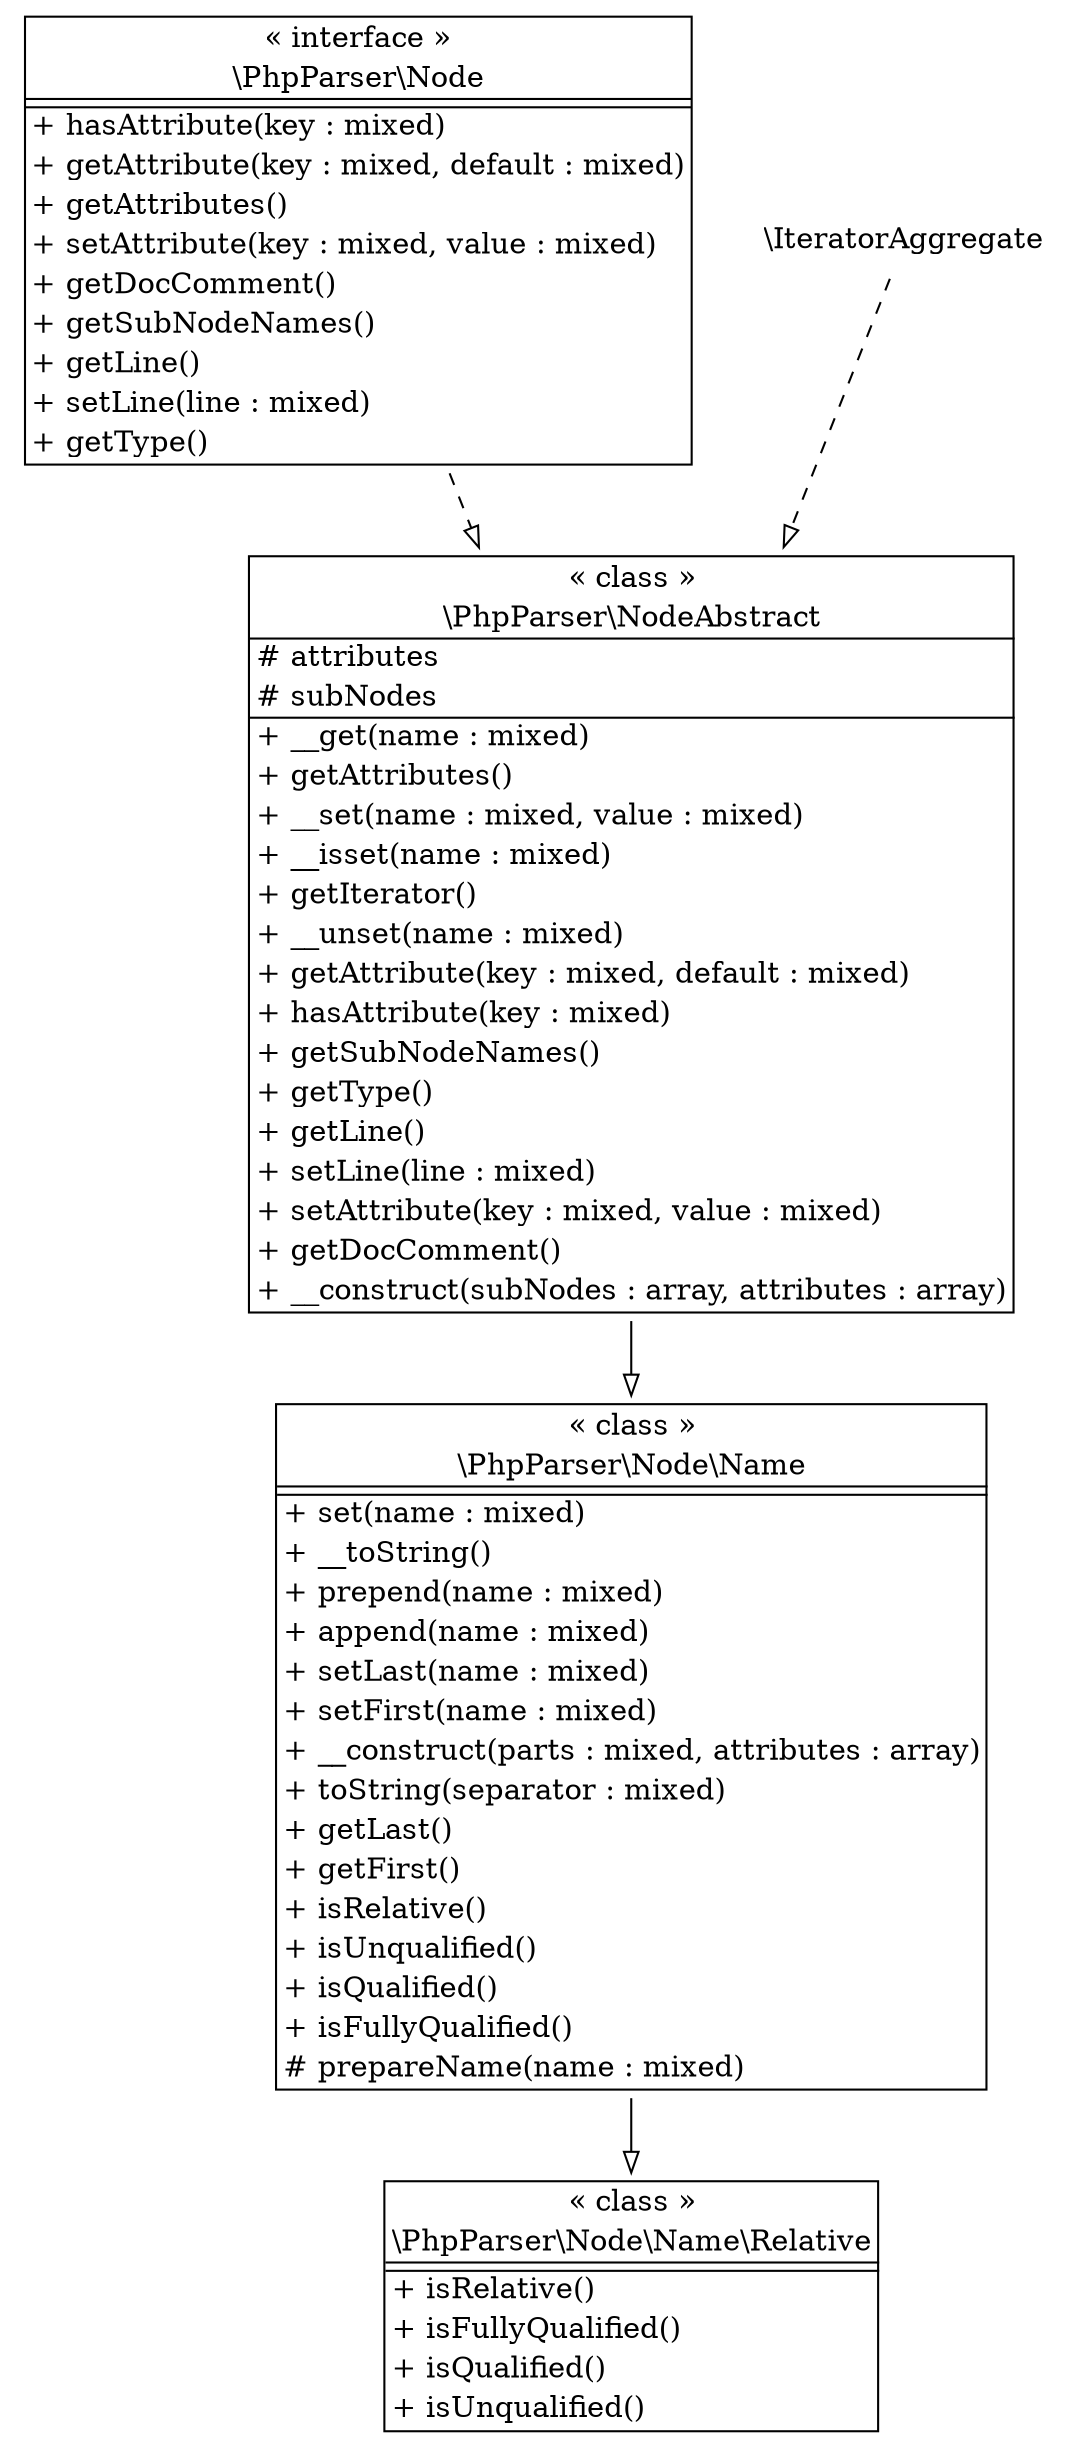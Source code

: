 digraph "Class Diagram" {
  node [shape=plaintext]
  "\\PhpParser\\Node\\Name\\Relative" [
    label=<
<table border="1" cellpadding="2" cellspacing="0" cellborder="0">
<tr><td align="center">&laquo; class &raquo;</td></tr>
<tr><td align="center" title="class Relative">\\PhpParser\\Node\\Name\\Relative</td></tr><hr />
<tr><td></td></tr>
<hr />
<tr><td align="left" title="public isRelative">+ isRelative()</td></tr>
<tr><td align="left" title="public isFullyQualified">+ isFullyQualified()</td></tr>
<tr><td align="left" title="public isQualified">+ isQualified()</td></tr>
<tr><td align="left" title="public isUnqualified">+ isUnqualified()</td></tr>
</table>
  >
  ];
  "\\PhpParser\\Node\\Name" [
    label=<
<table border="1" cellpadding="2" cellspacing="0" cellborder="0">
<tr><td align="center">&laquo; class &raquo;</td></tr>
<tr><td align="center" title="class Name">\\PhpParser\\Node\\Name</td></tr><hr />
<tr><td></td></tr>
<hr />
<tr><td align="left" title="public set">+ set(name : mixed)</td></tr>
<tr><td align="left" title="public __toString">+ __toString()</td></tr>
<tr><td align="left" title="public prepend">+ prepend(name : mixed)</td></tr>
<tr><td align="left" title="public append">+ append(name : mixed)</td></tr>
<tr><td align="left" title="public setLast">+ setLast(name : mixed)</td></tr>
<tr><td align="left" title="public setFirst">+ setFirst(name : mixed)</td></tr>
<tr><td align="left" title="public __construct">+ __construct(parts : mixed, attributes : array)</td></tr>
<tr><td align="left" title="public toString">+ toString(separator : mixed)</td></tr>
<tr><td align="left" title="public getLast">+ getLast()</td></tr>
<tr><td align="left" title="public getFirst">+ getFirst()</td></tr>
<tr><td align="left" title="public isRelative">+ isRelative()</td></tr>
<tr><td align="left" title="public isUnqualified">+ isUnqualified()</td></tr>
<tr><td align="left" title="public isQualified">+ isQualified()</td></tr>
<tr><td align="left" title="public isFullyQualified">+ isFullyQualified()</td></tr>
<tr><td align="left" title="protected prepareName"># prepareName(name : mixed)</td></tr>
</table>
  >
  ];
  "\\PhpParser\\NodeAbstract" [
    label=<
<table border="1" cellpadding="2" cellspacing="0" cellborder="0">
<tr><td align="center">&laquo; class &raquo;</td></tr>
<tr><td align="center" title="class NodeAbstract">\\PhpParser\\NodeAbstract</td></tr><hr />
<tr><td align="left" title="protected attributes"># attributes</td></tr>
<tr><td align="left" title="protected subNodes"># subNodes</td></tr>
<hr />
<tr><td align="left" title="public __get">+ __get(name : mixed)</td></tr>
<tr><td align="left" title="public getAttributes">+ getAttributes()</td></tr>
<tr><td align="left" title="public __set">+ __set(name : mixed, value : mixed)</td></tr>
<tr><td align="left" title="public __isset">+ __isset(name : mixed)</td></tr>
<tr><td align="left" title="public getIterator">+ getIterator()</td></tr>
<tr><td align="left" title="public __unset">+ __unset(name : mixed)</td></tr>
<tr><td align="left" title="public getAttribute">+ getAttribute(key : mixed, default : mixed)</td></tr>
<tr><td align="left" title="public hasAttribute">+ hasAttribute(key : mixed)</td></tr>
<tr><td align="left" title="public getSubNodeNames">+ getSubNodeNames()</td></tr>
<tr><td align="left" title="public getType">+ getType()</td></tr>
<tr><td align="left" title="public getLine">+ getLine()</td></tr>
<tr><td align="left" title="public setLine">+ setLine(line : mixed)</td></tr>
<tr><td align="left" title="public setAttribute">+ setAttribute(key : mixed, value : mixed)</td></tr>
<tr><td align="left" title="public getDocComment">+ getDocComment()</td></tr>
<tr><td align="left" title="public __construct">+ __construct(subNodes : array, attributes : array)</td></tr>
</table>
  >
  ];
  "\\PhpParser\\Node" [
    label=<
<table border="1" cellpadding="2" cellspacing="0" cellborder="0">
<tr><td align="center">&laquo; interface &raquo;</td></tr>
<tr><td align="center" title="interface Node">\\PhpParser\\Node</td></tr><hr />
<tr><td></td></tr>
<hr />
<tr><td align="left" title="public hasAttribute">+ hasAttribute(key : mixed)</td></tr>
<tr><td align="left" title="public getAttribute">+ getAttribute(key : mixed, default : mixed)</td></tr>
<tr><td align="left" title="public getAttributes">+ getAttributes()</td></tr>
<tr><td align="left" title="public setAttribute">+ setAttribute(key : mixed, value : mixed)</td></tr>
<tr><td align="left" title="public getDocComment">+ getDocComment()</td></tr>
<tr><td align="left" title="public getSubNodeNames">+ getSubNodeNames()</td></tr>
<tr><td align="left" title="public getLine">+ getLine()</td></tr>
<tr><td align="left" title="public setLine">+ setLine(line : mixed)</td></tr>
<tr><td align="left" title="public getType">+ getType()</td></tr>
</table>
  >
  ];
"\\PhpParser\\Node\\Name" -> "\\PhpParser\\Node\\Name\\Relative" [arrowhead="empty"];

"\\PhpParser\\NodeAbstract" -> "\\PhpParser\\Node\\Name" [arrowhead="empty"];

"\\PhpParser\\Node" -> "\\PhpParser\\NodeAbstract" [arrowhead="empty" style="dashed"];

"\\IteratorAggregate" -> "\\PhpParser\\NodeAbstract" [arrowhead="empty" style="dashed"];

}